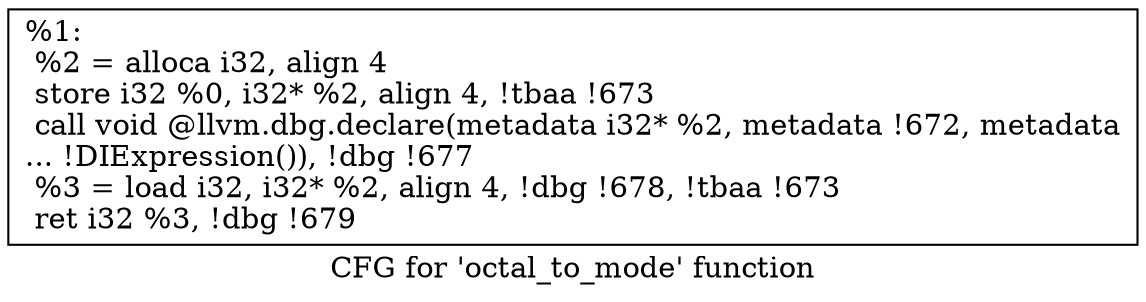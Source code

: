 digraph "CFG for 'octal_to_mode' function" {
	label="CFG for 'octal_to_mode' function";

	Node0x1ce1080 [shape=record,label="{%1:\l  %2 = alloca i32, align 4\l  store i32 %0, i32* %2, align 4, !tbaa !673\l  call void @llvm.dbg.declare(metadata i32* %2, metadata !672, metadata\l... !DIExpression()), !dbg !677\l  %3 = load i32, i32* %2, align 4, !dbg !678, !tbaa !673\l  ret i32 %3, !dbg !679\l}"];
}
